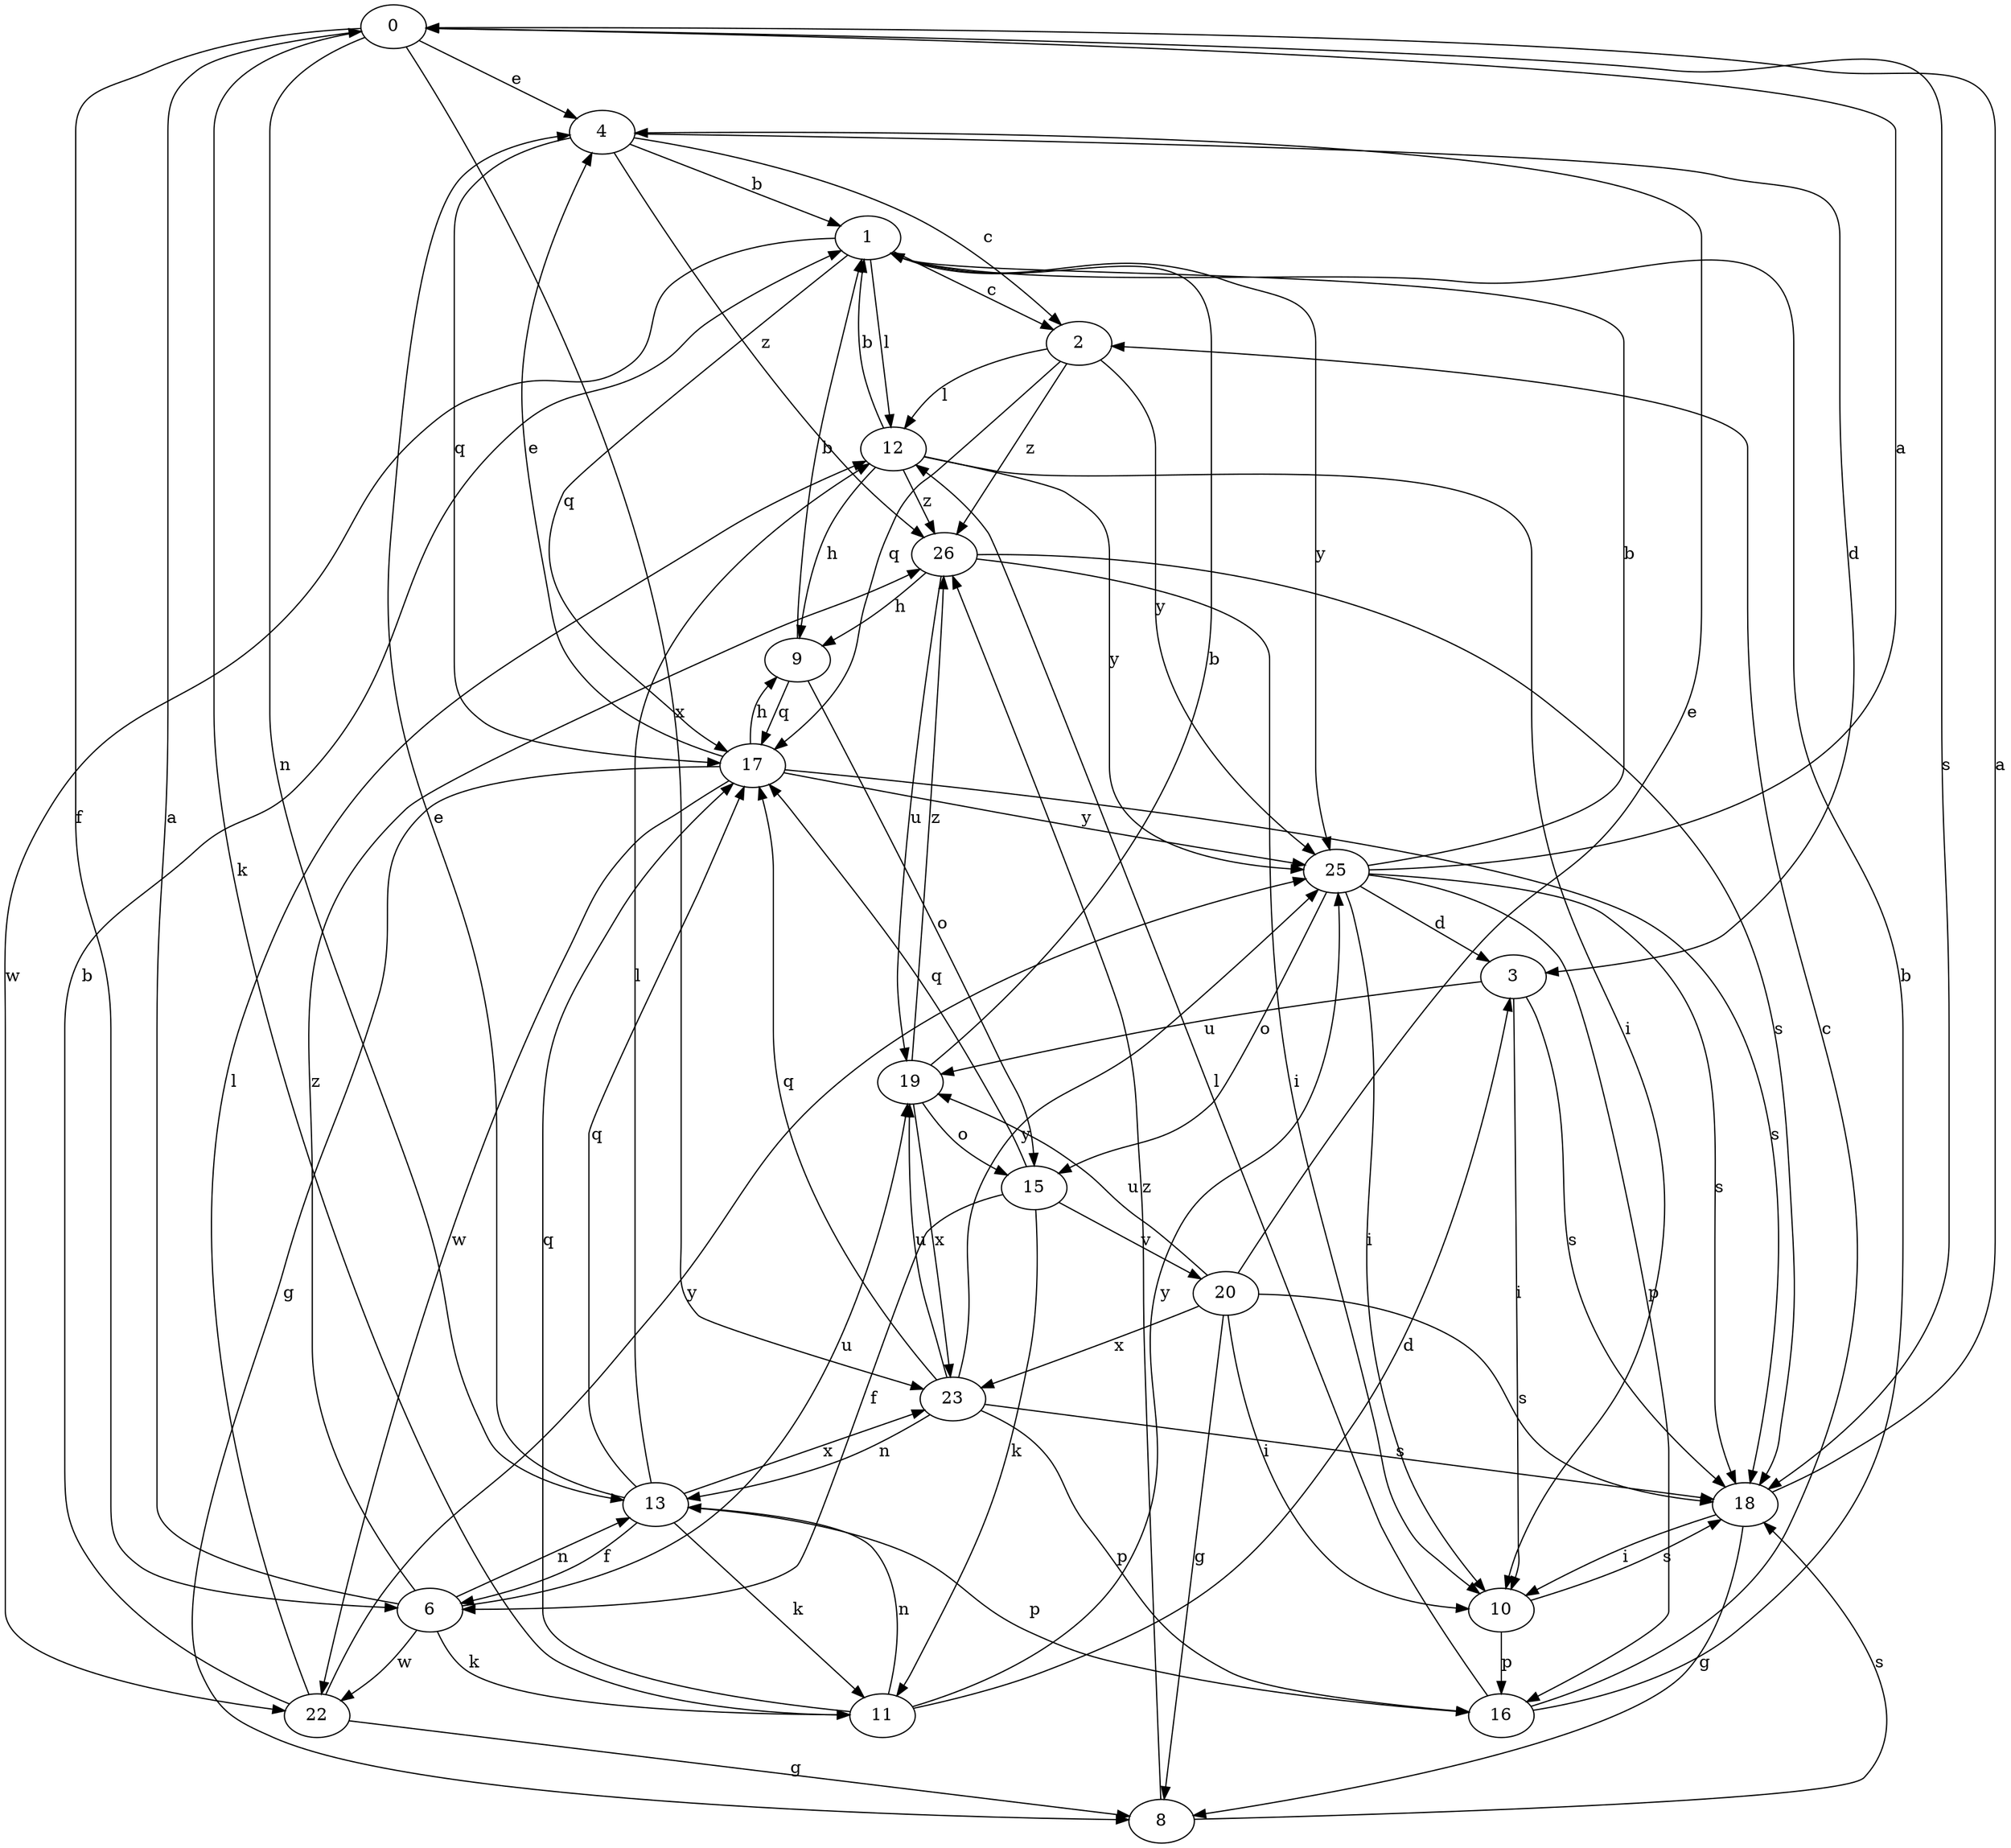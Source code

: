 strict digraph  {
0;
1;
2;
3;
4;
6;
8;
9;
10;
11;
12;
13;
15;
16;
17;
18;
19;
20;
22;
23;
25;
26;
0 -> 4  [label=e];
0 -> 6  [label=f];
0 -> 11  [label=k];
0 -> 13  [label=n];
0 -> 18  [label=s];
0 -> 23  [label=x];
1 -> 2  [label=c];
1 -> 12  [label=l];
1 -> 17  [label=q];
1 -> 22  [label=w];
1 -> 25  [label=y];
2 -> 12  [label=l];
2 -> 17  [label=q];
2 -> 25  [label=y];
2 -> 26  [label=z];
3 -> 10  [label=i];
3 -> 18  [label=s];
3 -> 19  [label=u];
4 -> 1  [label=b];
4 -> 2  [label=c];
4 -> 3  [label=d];
4 -> 17  [label=q];
4 -> 26  [label=z];
6 -> 0  [label=a];
6 -> 11  [label=k];
6 -> 13  [label=n];
6 -> 19  [label=u];
6 -> 22  [label=w];
6 -> 26  [label=z];
8 -> 18  [label=s];
8 -> 26  [label=z];
9 -> 1  [label=b];
9 -> 15  [label=o];
9 -> 17  [label=q];
10 -> 16  [label=p];
10 -> 18  [label=s];
11 -> 3  [label=d];
11 -> 13  [label=n];
11 -> 17  [label=q];
11 -> 25  [label=y];
12 -> 1  [label=b];
12 -> 9  [label=h];
12 -> 10  [label=i];
12 -> 25  [label=y];
12 -> 26  [label=z];
13 -> 4  [label=e];
13 -> 6  [label=f];
13 -> 11  [label=k];
13 -> 12  [label=l];
13 -> 16  [label=p];
13 -> 17  [label=q];
13 -> 23  [label=x];
15 -> 6  [label=f];
15 -> 11  [label=k];
15 -> 17  [label=q];
15 -> 20  [label=v];
16 -> 1  [label=b];
16 -> 2  [label=c];
16 -> 12  [label=l];
17 -> 4  [label=e];
17 -> 8  [label=g];
17 -> 9  [label=h];
17 -> 18  [label=s];
17 -> 22  [label=w];
17 -> 25  [label=y];
18 -> 0  [label=a];
18 -> 8  [label=g];
18 -> 10  [label=i];
19 -> 1  [label=b];
19 -> 15  [label=o];
19 -> 23  [label=x];
19 -> 26  [label=z];
20 -> 4  [label=e];
20 -> 8  [label=g];
20 -> 10  [label=i];
20 -> 18  [label=s];
20 -> 19  [label=u];
20 -> 23  [label=x];
22 -> 1  [label=b];
22 -> 8  [label=g];
22 -> 12  [label=l];
22 -> 25  [label=y];
23 -> 13  [label=n];
23 -> 16  [label=p];
23 -> 17  [label=q];
23 -> 18  [label=s];
23 -> 19  [label=u];
23 -> 25  [label=y];
25 -> 0  [label=a];
25 -> 1  [label=b];
25 -> 3  [label=d];
25 -> 10  [label=i];
25 -> 15  [label=o];
25 -> 16  [label=p];
25 -> 18  [label=s];
26 -> 9  [label=h];
26 -> 10  [label=i];
26 -> 18  [label=s];
26 -> 19  [label=u];
}

